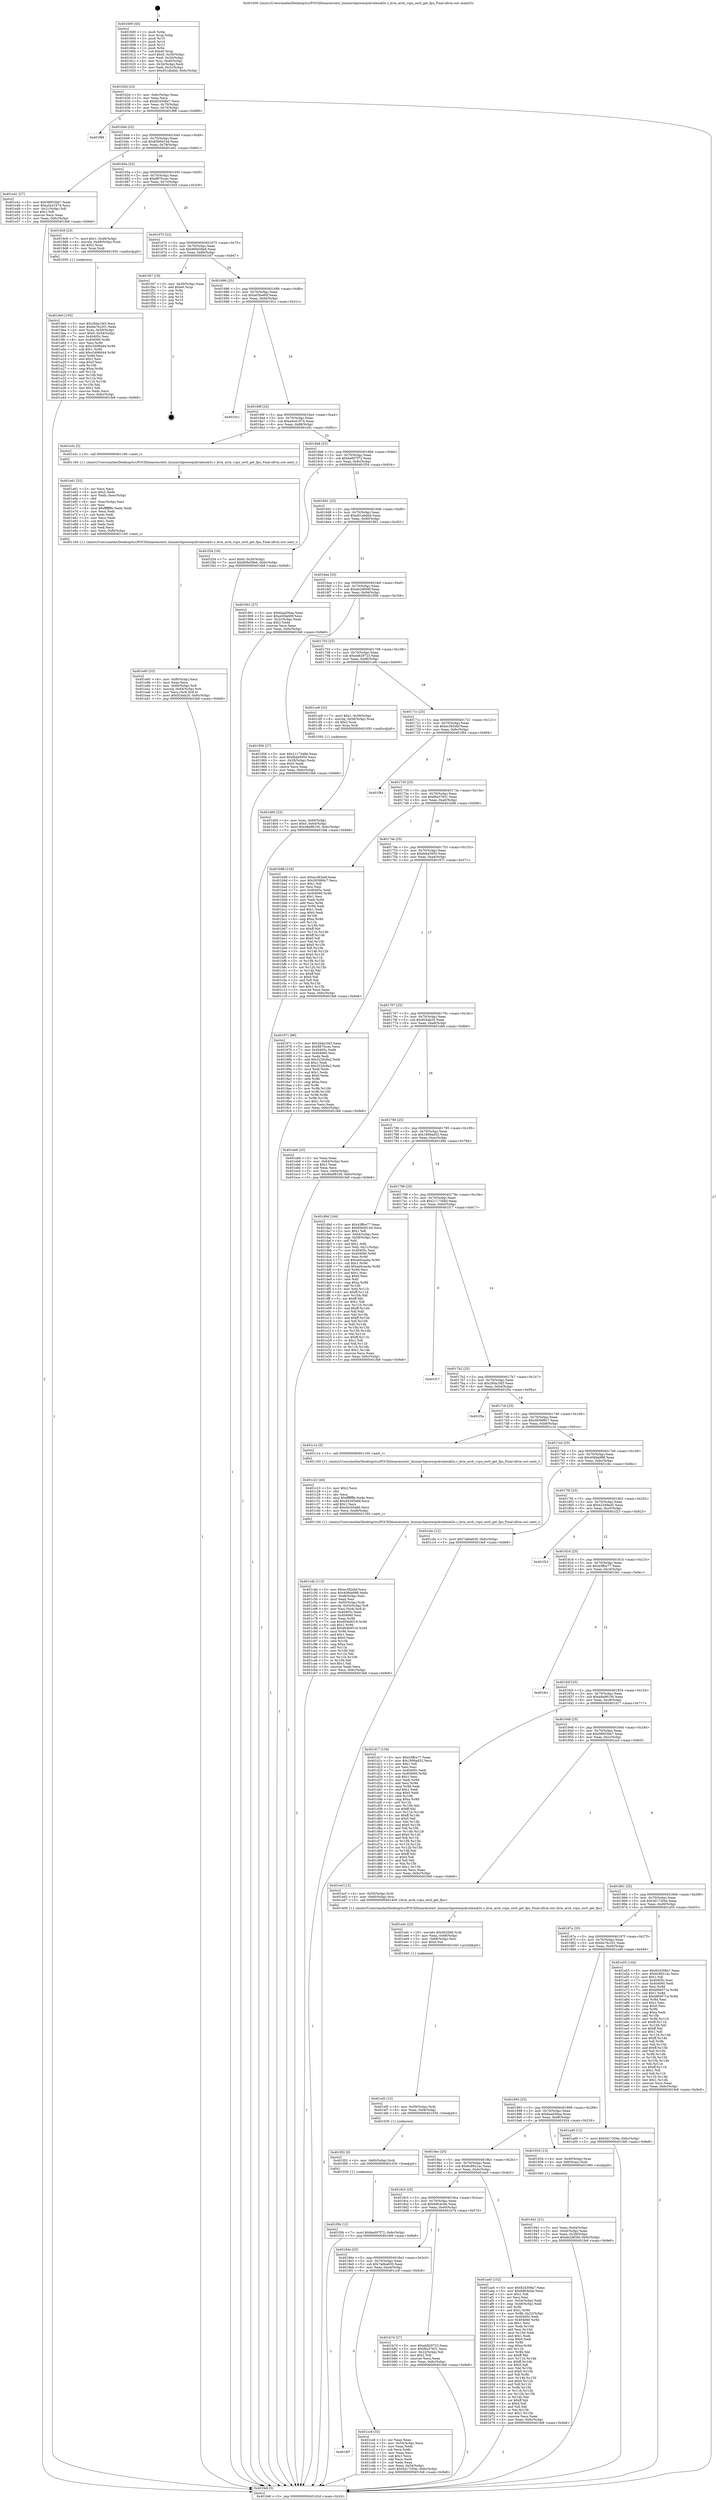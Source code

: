 digraph "0x401600" {
  label = "0x401600 (/mnt/c/Users/mathe/Desktop/tcc/POCII/binaries/extr_linuxarchpowerpckvmbook3s.c_kvm_arch_vcpu_ioctl_get_fpu_Final-ollvm.out::main(0))"
  labelloc = "t"
  node[shape=record]

  Entry [label="",width=0.3,height=0.3,shape=circle,fillcolor=black,style=filled]
  "0x40162d" [label="{
     0x40162d [23]\l
     | [instrs]\l
     &nbsp;&nbsp;0x40162d \<+3\>: mov -0x6c(%rbp),%eax\l
     &nbsp;&nbsp;0x401630 \<+2\>: mov %eax,%ecx\l
     &nbsp;&nbsp;0x401632 \<+6\>: sub $0x824308a7,%ecx\l
     &nbsp;&nbsp;0x401638 \<+3\>: mov %eax,-0x70(%rbp)\l
     &nbsp;&nbsp;0x40163b \<+3\>: mov %ecx,-0x74(%rbp)\l
     &nbsp;&nbsp;0x40163e \<+6\>: je 0000000000401f88 \<main+0x988\>\l
  }"]
  "0x401f88" [label="{
     0x401f88\l
  }", style=dashed]
  "0x401644" [label="{
     0x401644 [22]\l
     | [instrs]\l
     &nbsp;&nbsp;0x401644 \<+5\>: jmp 0000000000401649 \<main+0x49\>\l
     &nbsp;&nbsp;0x401649 \<+3\>: mov -0x70(%rbp),%eax\l
     &nbsp;&nbsp;0x40164c \<+5\>: sub $0x85b0d14d,%eax\l
     &nbsp;&nbsp;0x401651 \<+3\>: mov %eax,-0x78(%rbp)\l
     &nbsp;&nbsp;0x401654 \<+6\>: je 0000000000401e41 \<main+0x841\>\l
  }"]
  Exit [label="",width=0.3,height=0.3,shape=circle,fillcolor=black,style=filled,peripheries=2]
  "0x401e41" [label="{
     0x401e41 [27]\l
     | [instrs]\l
     &nbsp;&nbsp;0x401e41 \<+5\>: mov $0x58953bb7,%eax\l
     &nbsp;&nbsp;0x401e46 \<+5\>: mov $0xa5e41974,%ecx\l
     &nbsp;&nbsp;0x401e4b \<+3\>: mov -0x21(%rbp),%dl\l
     &nbsp;&nbsp;0x401e4e \<+3\>: test $0x1,%dl\l
     &nbsp;&nbsp;0x401e51 \<+3\>: cmovne %ecx,%eax\l
     &nbsp;&nbsp;0x401e54 \<+3\>: mov %eax,-0x6c(%rbp)\l
     &nbsp;&nbsp;0x401e57 \<+5\>: jmp 0000000000401fe8 \<main+0x9e8\>\l
  }"]
  "0x40165a" [label="{
     0x40165a [22]\l
     | [instrs]\l
     &nbsp;&nbsp;0x40165a \<+5\>: jmp 000000000040165f \<main+0x5f\>\l
     &nbsp;&nbsp;0x40165f \<+3\>: mov -0x70(%rbp),%eax\l
     &nbsp;&nbsp;0x401662 \<+5\>: sub $0x887fccec,%eax\l
     &nbsp;&nbsp;0x401667 \<+3\>: mov %eax,-0x7c(%rbp)\l
     &nbsp;&nbsp;0x40166a \<+6\>: je 00000000004019c9 \<main+0x3c9\>\l
  }"]
  "0x401f0b" [label="{
     0x401f0b [12]\l
     | [instrs]\l
     &nbsp;&nbsp;0x401f0b \<+7\>: movl $0xbe007f72,-0x6c(%rbp)\l
     &nbsp;&nbsp;0x401f12 \<+5\>: jmp 0000000000401fe8 \<main+0x9e8\>\l
  }"]
  "0x4019c9" [label="{
     0x4019c9 [23]\l
     | [instrs]\l
     &nbsp;&nbsp;0x4019c9 \<+7\>: movl $0x1,-0x48(%rbp)\l
     &nbsp;&nbsp;0x4019d0 \<+4\>: movslq -0x48(%rbp),%rax\l
     &nbsp;&nbsp;0x4019d4 \<+4\>: shl $0x2,%rax\l
     &nbsp;&nbsp;0x4019d8 \<+3\>: mov %rax,%rdi\l
     &nbsp;&nbsp;0x4019db \<+5\>: call 0000000000401050 \<malloc@plt\>\l
     | [calls]\l
     &nbsp;&nbsp;0x401050 \{1\} (unknown)\l
  }"]
  "0x401670" [label="{
     0x401670 [22]\l
     | [instrs]\l
     &nbsp;&nbsp;0x401670 \<+5\>: jmp 0000000000401675 \<main+0x75\>\l
     &nbsp;&nbsp;0x401675 \<+3\>: mov -0x70(%rbp),%eax\l
     &nbsp;&nbsp;0x401678 \<+5\>: sub $0x909e58e6,%eax\l
     &nbsp;&nbsp;0x40167d \<+3\>: mov %eax,-0x80(%rbp)\l
     &nbsp;&nbsp;0x401680 \<+6\>: je 0000000000401f47 \<main+0x947\>\l
  }"]
  "0x401f02" [label="{
     0x401f02 [9]\l
     | [instrs]\l
     &nbsp;&nbsp;0x401f02 \<+4\>: mov -0x60(%rbp),%rdi\l
     &nbsp;&nbsp;0x401f06 \<+5\>: call 0000000000401030 \<free@plt\>\l
     | [calls]\l
     &nbsp;&nbsp;0x401030 \{1\} (unknown)\l
  }"]
  "0x401f47" [label="{
     0x401f47 [19]\l
     | [instrs]\l
     &nbsp;&nbsp;0x401f47 \<+3\>: mov -0x30(%rbp),%eax\l
     &nbsp;&nbsp;0x401f4a \<+7\>: add $0xe0,%rsp\l
     &nbsp;&nbsp;0x401f51 \<+1\>: pop %rbx\l
     &nbsp;&nbsp;0x401f52 \<+2\>: pop %r12\l
     &nbsp;&nbsp;0x401f54 \<+2\>: pop %r14\l
     &nbsp;&nbsp;0x401f56 \<+2\>: pop %r15\l
     &nbsp;&nbsp;0x401f58 \<+1\>: pop %rbp\l
     &nbsp;&nbsp;0x401f59 \<+1\>: ret\l
  }"]
  "0x401686" [label="{
     0x401686 [25]\l
     | [instrs]\l
     &nbsp;&nbsp;0x401686 \<+5\>: jmp 000000000040168b \<main+0x8b\>\l
     &nbsp;&nbsp;0x40168b \<+3\>: mov -0x70(%rbp),%eax\l
     &nbsp;&nbsp;0x40168e \<+5\>: sub $0xa03be60f,%eax\l
     &nbsp;&nbsp;0x401693 \<+6\>: mov %eax,-0x84(%rbp)\l
     &nbsp;&nbsp;0x401699 \<+6\>: je 000000000040191c \<main+0x31c\>\l
  }"]
  "0x401ef3" [label="{
     0x401ef3 [15]\l
     | [instrs]\l
     &nbsp;&nbsp;0x401ef3 \<+4\>: mov -0x50(%rbp),%rdi\l
     &nbsp;&nbsp;0x401ef7 \<+6\>: mov %eax,-0xf4(%rbp)\l
     &nbsp;&nbsp;0x401efd \<+5\>: call 0000000000401030 \<free@plt\>\l
     | [calls]\l
     &nbsp;&nbsp;0x401030 \{1\} (unknown)\l
  }"]
  "0x40191c" [label="{
     0x40191c\l
  }", style=dashed]
  "0x40169f" [label="{
     0x40169f [25]\l
     | [instrs]\l
     &nbsp;&nbsp;0x40169f \<+5\>: jmp 00000000004016a4 \<main+0xa4\>\l
     &nbsp;&nbsp;0x4016a4 \<+3\>: mov -0x70(%rbp),%eax\l
     &nbsp;&nbsp;0x4016a7 \<+5\>: sub $0xa5e41974,%eax\l
     &nbsp;&nbsp;0x4016ac \<+6\>: mov %eax,-0x88(%rbp)\l
     &nbsp;&nbsp;0x4016b2 \<+6\>: je 0000000000401e5c \<main+0x85c\>\l
  }"]
  "0x401edc" [label="{
     0x401edc [23]\l
     | [instrs]\l
     &nbsp;&nbsp;0x401edc \<+10\>: movabs $0x4020b6,%rdi\l
     &nbsp;&nbsp;0x401ee6 \<+3\>: mov %eax,-0x68(%rbp)\l
     &nbsp;&nbsp;0x401ee9 \<+3\>: mov -0x68(%rbp),%esi\l
     &nbsp;&nbsp;0x401eec \<+2\>: mov $0x0,%al\l
     &nbsp;&nbsp;0x401eee \<+5\>: call 0000000000401040 \<printf@plt\>\l
     | [calls]\l
     &nbsp;&nbsp;0x401040 \{1\} (unknown)\l
  }"]
  "0x401e5c" [label="{
     0x401e5c [5]\l
     | [instrs]\l
     &nbsp;&nbsp;0x401e5c \<+5\>: call 0000000000401160 \<next_i\>\l
     | [calls]\l
     &nbsp;&nbsp;0x401160 \{1\} (/mnt/c/Users/mathe/Desktop/tcc/POCII/binaries/extr_linuxarchpowerpckvmbook3s.c_kvm_arch_vcpu_ioctl_get_fpu_Final-ollvm.out::next_i)\l
  }"]
  "0x4016b8" [label="{
     0x4016b8 [25]\l
     | [instrs]\l
     &nbsp;&nbsp;0x4016b8 \<+5\>: jmp 00000000004016bd \<main+0xbd\>\l
     &nbsp;&nbsp;0x4016bd \<+3\>: mov -0x70(%rbp),%eax\l
     &nbsp;&nbsp;0x4016c0 \<+5\>: sub $0xbe007f72,%eax\l
     &nbsp;&nbsp;0x4016c5 \<+6\>: mov %eax,-0x8c(%rbp)\l
     &nbsp;&nbsp;0x4016cb \<+6\>: je 0000000000401f34 \<main+0x934\>\l
  }"]
  "0x401e95" [label="{
     0x401e95 [33]\l
     | [instrs]\l
     &nbsp;&nbsp;0x401e95 \<+6\>: mov -0xf0(%rbp),%ecx\l
     &nbsp;&nbsp;0x401e9b \<+3\>: imul %eax,%ecx\l
     &nbsp;&nbsp;0x401e9e \<+4\>: mov -0x60(%rbp),%r8\l
     &nbsp;&nbsp;0x401ea2 \<+4\>: movslq -0x64(%rbp),%r9\l
     &nbsp;&nbsp;0x401ea6 \<+4\>: mov %ecx,(%r8,%r9,4)\l
     &nbsp;&nbsp;0x401eaa \<+7\>: movl $0x924ab20,-0x6c(%rbp)\l
     &nbsp;&nbsp;0x401eb1 \<+5\>: jmp 0000000000401fe8 \<main+0x9e8\>\l
  }"]
  "0x401f34" [label="{
     0x401f34 [19]\l
     | [instrs]\l
     &nbsp;&nbsp;0x401f34 \<+7\>: movl $0x0,-0x30(%rbp)\l
     &nbsp;&nbsp;0x401f3b \<+7\>: movl $0x909e58e6,-0x6c(%rbp)\l
     &nbsp;&nbsp;0x401f42 \<+5\>: jmp 0000000000401fe8 \<main+0x9e8\>\l
  }"]
  "0x4016d1" [label="{
     0x4016d1 [25]\l
     | [instrs]\l
     &nbsp;&nbsp;0x4016d1 \<+5\>: jmp 00000000004016d6 \<main+0xd6\>\l
     &nbsp;&nbsp;0x4016d6 \<+3\>: mov -0x70(%rbp),%eax\l
     &nbsp;&nbsp;0x4016d9 \<+5\>: sub $0xd51abddd,%eax\l
     &nbsp;&nbsp;0x4016de \<+6\>: mov %eax,-0x90(%rbp)\l
     &nbsp;&nbsp;0x4016e4 \<+6\>: je 0000000000401901 \<main+0x301\>\l
  }"]
  "0x401e61" [label="{
     0x401e61 [52]\l
     | [instrs]\l
     &nbsp;&nbsp;0x401e61 \<+2\>: xor %ecx,%ecx\l
     &nbsp;&nbsp;0x401e63 \<+5\>: mov $0x2,%edx\l
     &nbsp;&nbsp;0x401e68 \<+6\>: mov %edx,-0xec(%rbp)\l
     &nbsp;&nbsp;0x401e6e \<+1\>: cltd\l
     &nbsp;&nbsp;0x401e6f \<+6\>: mov -0xec(%rbp),%esi\l
     &nbsp;&nbsp;0x401e75 \<+2\>: idiv %esi\l
     &nbsp;&nbsp;0x401e77 \<+6\>: imul $0xfffffffe,%edx,%edx\l
     &nbsp;&nbsp;0x401e7d \<+2\>: mov %ecx,%edi\l
     &nbsp;&nbsp;0x401e7f \<+2\>: sub %edx,%edi\l
     &nbsp;&nbsp;0x401e81 \<+2\>: mov %ecx,%edx\l
     &nbsp;&nbsp;0x401e83 \<+3\>: sub $0x1,%edx\l
     &nbsp;&nbsp;0x401e86 \<+2\>: add %edx,%edi\l
     &nbsp;&nbsp;0x401e88 \<+2\>: sub %edi,%ecx\l
     &nbsp;&nbsp;0x401e8a \<+6\>: mov %ecx,-0xf0(%rbp)\l
     &nbsp;&nbsp;0x401e90 \<+5\>: call 0000000000401160 \<next_i\>\l
     | [calls]\l
     &nbsp;&nbsp;0x401160 \{1\} (/mnt/c/Users/mathe/Desktop/tcc/POCII/binaries/extr_linuxarchpowerpckvmbook3s.c_kvm_arch_vcpu_ioctl_get_fpu_Final-ollvm.out::next_i)\l
  }"]
  "0x401901" [label="{
     0x401901 [27]\l
     | [instrs]\l
     &nbsp;&nbsp;0x401901 \<+5\>: mov $0x6aad36aa,%eax\l
     &nbsp;&nbsp;0x401906 \<+5\>: mov $0xa03be60f,%ecx\l
     &nbsp;&nbsp;0x40190b \<+3\>: mov -0x2c(%rbp),%edx\l
     &nbsp;&nbsp;0x40190e \<+3\>: cmp $0x2,%edx\l
     &nbsp;&nbsp;0x401911 \<+3\>: cmovne %ecx,%eax\l
     &nbsp;&nbsp;0x401914 \<+3\>: mov %eax,-0x6c(%rbp)\l
     &nbsp;&nbsp;0x401917 \<+5\>: jmp 0000000000401fe8 \<main+0x9e8\>\l
  }"]
  "0x4016ea" [label="{
     0x4016ea [25]\l
     | [instrs]\l
     &nbsp;&nbsp;0x4016ea \<+5\>: jmp 00000000004016ef \<main+0xef\>\l
     &nbsp;&nbsp;0x4016ef \<+3\>: mov -0x70(%rbp),%eax\l
     &nbsp;&nbsp;0x4016f2 \<+5\>: sub $0xde2d656f,%eax\l
     &nbsp;&nbsp;0x4016f7 \<+6\>: mov %eax,-0x94(%rbp)\l
     &nbsp;&nbsp;0x4016fd \<+6\>: je 0000000000401956 \<main+0x356\>\l
  }"]
  "0x401fe8" [label="{
     0x401fe8 [5]\l
     | [instrs]\l
     &nbsp;&nbsp;0x401fe8 \<+5\>: jmp 000000000040162d \<main+0x2d\>\l
  }"]
  "0x401600" [label="{
     0x401600 [45]\l
     | [instrs]\l
     &nbsp;&nbsp;0x401600 \<+1\>: push %rbp\l
     &nbsp;&nbsp;0x401601 \<+3\>: mov %rsp,%rbp\l
     &nbsp;&nbsp;0x401604 \<+2\>: push %r15\l
     &nbsp;&nbsp;0x401606 \<+2\>: push %r14\l
     &nbsp;&nbsp;0x401608 \<+2\>: push %r12\l
     &nbsp;&nbsp;0x40160a \<+1\>: push %rbx\l
     &nbsp;&nbsp;0x40160b \<+7\>: sub $0xe0,%rsp\l
     &nbsp;&nbsp;0x401612 \<+7\>: movl $0x0,-0x30(%rbp)\l
     &nbsp;&nbsp;0x401619 \<+3\>: mov %edi,-0x34(%rbp)\l
     &nbsp;&nbsp;0x40161c \<+4\>: mov %rsi,-0x40(%rbp)\l
     &nbsp;&nbsp;0x401620 \<+3\>: mov -0x34(%rbp),%edi\l
     &nbsp;&nbsp;0x401623 \<+3\>: mov %edi,-0x2c(%rbp)\l
     &nbsp;&nbsp;0x401626 \<+7\>: movl $0xd51abddd,-0x6c(%rbp)\l
  }"]
  "0x401d00" [label="{
     0x401d00 [23]\l
     | [instrs]\l
     &nbsp;&nbsp;0x401d00 \<+4\>: mov %rax,-0x60(%rbp)\l
     &nbsp;&nbsp;0x401d04 \<+7\>: movl $0x0,-0x64(%rbp)\l
     &nbsp;&nbsp;0x401d0b \<+7\>: movl $0x48a98100,-0x6c(%rbp)\l
     &nbsp;&nbsp;0x401d12 \<+5\>: jmp 0000000000401fe8 \<main+0x9e8\>\l
  }"]
  "0x401956" [label="{
     0x401956 [27]\l
     | [instrs]\l
     &nbsp;&nbsp;0x401956 \<+5\>: mov $0x2117348d,%eax\l
     &nbsp;&nbsp;0x40195b \<+5\>: mov $0xfd4a5950,%ecx\l
     &nbsp;&nbsp;0x401960 \<+3\>: mov -0x28(%rbp),%edx\l
     &nbsp;&nbsp;0x401963 \<+3\>: cmp $0x0,%edx\l
     &nbsp;&nbsp;0x401966 \<+3\>: cmove %ecx,%eax\l
     &nbsp;&nbsp;0x401969 \<+3\>: mov %eax,-0x6c(%rbp)\l
     &nbsp;&nbsp;0x40196c \<+5\>: jmp 0000000000401fe8 \<main+0x9e8\>\l
  }"]
  "0x401703" [label="{
     0x401703 [25]\l
     | [instrs]\l
     &nbsp;&nbsp;0x401703 \<+5\>: jmp 0000000000401708 \<main+0x108\>\l
     &nbsp;&nbsp;0x401708 \<+3\>: mov -0x70(%rbp),%eax\l
     &nbsp;&nbsp;0x40170b \<+5\>: sub $0xeb829723,%eax\l
     &nbsp;&nbsp;0x401710 \<+6\>: mov %eax,-0x98(%rbp)\l
     &nbsp;&nbsp;0x401716 \<+6\>: je 0000000000401ce9 \<main+0x6e9\>\l
  }"]
  "0x4018f7" [label="{
     0x4018f7\l
  }", style=dashed]
  "0x401ce9" [label="{
     0x401ce9 [23]\l
     | [instrs]\l
     &nbsp;&nbsp;0x401ce9 \<+7\>: movl $0x1,-0x58(%rbp)\l
     &nbsp;&nbsp;0x401cf0 \<+4\>: movslq -0x58(%rbp),%rax\l
     &nbsp;&nbsp;0x401cf4 \<+4\>: shl $0x2,%rax\l
     &nbsp;&nbsp;0x401cf8 \<+3\>: mov %rax,%rdi\l
     &nbsp;&nbsp;0x401cfb \<+5\>: call 0000000000401050 \<malloc@plt\>\l
     | [calls]\l
     &nbsp;&nbsp;0x401050 \{1\} (unknown)\l
  }"]
  "0x40171c" [label="{
     0x40171c [25]\l
     | [instrs]\l
     &nbsp;&nbsp;0x40171c \<+5\>: jmp 0000000000401721 \<main+0x121\>\l
     &nbsp;&nbsp;0x401721 \<+3\>: mov -0x70(%rbp),%eax\l
     &nbsp;&nbsp;0x401724 \<+5\>: sub $0xec382ebf,%eax\l
     &nbsp;&nbsp;0x401729 \<+6\>: mov %eax,-0x9c(%rbp)\l
     &nbsp;&nbsp;0x40172f \<+6\>: je 0000000000401f94 \<main+0x994\>\l
  }"]
  "0x401cc8" [label="{
     0x401cc8 [33]\l
     | [instrs]\l
     &nbsp;&nbsp;0x401cc8 \<+2\>: xor %eax,%eax\l
     &nbsp;&nbsp;0x401cca \<+3\>: mov -0x54(%rbp),%ecx\l
     &nbsp;&nbsp;0x401ccd \<+2\>: mov %eax,%edx\l
     &nbsp;&nbsp;0x401ccf \<+2\>: sub %ecx,%edx\l
     &nbsp;&nbsp;0x401cd1 \<+2\>: mov %eax,%ecx\l
     &nbsp;&nbsp;0x401cd3 \<+3\>: sub $0x1,%ecx\l
     &nbsp;&nbsp;0x401cd6 \<+2\>: add %ecx,%edx\l
     &nbsp;&nbsp;0x401cd8 \<+2\>: sub %edx,%eax\l
     &nbsp;&nbsp;0x401cda \<+3\>: mov %eax,-0x54(%rbp)\l
     &nbsp;&nbsp;0x401cdd \<+7\>: movl $0x5d17204e,-0x6c(%rbp)\l
     &nbsp;&nbsp;0x401ce4 \<+5\>: jmp 0000000000401fe8 \<main+0x9e8\>\l
  }"]
  "0x401f94" [label="{
     0x401f94\l
  }", style=dashed]
  "0x401735" [label="{
     0x401735 [25]\l
     | [instrs]\l
     &nbsp;&nbsp;0x401735 \<+5\>: jmp 000000000040173a \<main+0x13a\>\l
     &nbsp;&nbsp;0x40173a \<+3\>: mov -0x70(%rbp),%eax\l
     &nbsp;&nbsp;0x40173d \<+5\>: sub $0xf6a37631,%eax\l
     &nbsp;&nbsp;0x401742 \<+6\>: mov %eax,-0xa0(%rbp)\l
     &nbsp;&nbsp;0x401748 \<+6\>: je 0000000000401b98 \<main+0x598\>\l
  }"]
  "0x401c4b" [label="{
     0x401c4b [113]\l
     | [instrs]\l
     &nbsp;&nbsp;0x401c4b \<+5\>: mov $0xec382ebf,%ecx\l
     &nbsp;&nbsp;0x401c50 \<+5\>: mov $0x408da998,%edx\l
     &nbsp;&nbsp;0x401c55 \<+6\>: mov -0xe8(%rbp),%esi\l
     &nbsp;&nbsp;0x401c5b \<+3\>: imul %eax,%esi\l
     &nbsp;&nbsp;0x401c5e \<+4\>: mov -0x50(%rbp),%rdi\l
     &nbsp;&nbsp;0x401c62 \<+4\>: movslq -0x54(%rbp),%r8\l
     &nbsp;&nbsp;0x401c66 \<+4\>: mov %esi,(%rdi,%r8,4)\l
     &nbsp;&nbsp;0x401c6a \<+7\>: mov 0x40405c,%eax\l
     &nbsp;&nbsp;0x401c71 \<+7\>: mov 0x404060,%esi\l
     &nbsp;&nbsp;0x401c78 \<+3\>: mov %eax,%r9d\l
     &nbsp;&nbsp;0x401c7b \<+7\>: sub $0xd04b8516,%r9d\l
     &nbsp;&nbsp;0x401c82 \<+4\>: sub $0x1,%r9d\l
     &nbsp;&nbsp;0x401c86 \<+7\>: add $0xd04b8516,%r9d\l
     &nbsp;&nbsp;0x401c8d \<+4\>: imul %r9d,%eax\l
     &nbsp;&nbsp;0x401c91 \<+3\>: and $0x1,%eax\l
     &nbsp;&nbsp;0x401c94 \<+3\>: cmp $0x0,%eax\l
     &nbsp;&nbsp;0x401c97 \<+4\>: sete %r10b\l
     &nbsp;&nbsp;0x401c9b \<+3\>: cmp $0xa,%esi\l
     &nbsp;&nbsp;0x401c9e \<+4\>: setl %r11b\l
     &nbsp;&nbsp;0x401ca2 \<+3\>: mov %r10b,%bl\l
     &nbsp;&nbsp;0x401ca5 \<+3\>: and %r11b,%bl\l
     &nbsp;&nbsp;0x401ca8 \<+3\>: xor %r11b,%r10b\l
     &nbsp;&nbsp;0x401cab \<+3\>: or %r10b,%bl\l
     &nbsp;&nbsp;0x401cae \<+3\>: test $0x1,%bl\l
     &nbsp;&nbsp;0x401cb1 \<+3\>: cmovne %edx,%ecx\l
     &nbsp;&nbsp;0x401cb4 \<+3\>: mov %ecx,-0x6c(%rbp)\l
     &nbsp;&nbsp;0x401cb7 \<+5\>: jmp 0000000000401fe8 \<main+0x9e8\>\l
  }"]
  "0x401b98" [label="{
     0x401b98 [134]\l
     | [instrs]\l
     &nbsp;&nbsp;0x401b98 \<+5\>: mov $0xec382ebf,%eax\l
     &nbsp;&nbsp;0x401b9d \<+5\>: mov $0x383989c7,%ecx\l
     &nbsp;&nbsp;0x401ba2 \<+2\>: mov $0x1,%dl\l
     &nbsp;&nbsp;0x401ba4 \<+2\>: xor %esi,%esi\l
     &nbsp;&nbsp;0x401ba6 \<+7\>: mov 0x40405c,%edi\l
     &nbsp;&nbsp;0x401bad \<+8\>: mov 0x404060,%r8d\l
     &nbsp;&nbsp;0x401bb5 \<+3\>: sub $0x1,%esi\l
     &nbsp;&nbsp;0x401bb8 \<+3\>: mov %edi,%r9d\l
     &nbsp;&nbsp;0x401bbb \<+3\>: add %esi,%r9d\l
     &nbsp;&nbsp;0x401bbe \<+4\>: imul %r9d,%edi\l
     &nbsp;&nbsp;0x401bc2 \<+3\>: and $0x1,%edi\l
     &nbsp;&nbsp;0x401bc5 \<+3\>: cmp $0x0,%edi\l
     &nbsp;&nbsp;0x401bc8 \<+4\>: sete %r10b\l
     &nbsp;&nbsp;0x401bcc \<+4\>: cmp $0xa,%r8d\l
     &nbsp;&nbsp;0x401bd0 \<+4\>: setl %r11b\l
     &nbsp;&nbsp;0x401bd4 \<+3\>: mov %r10b,%bl\l
     &nbsp;&nbsp;0x401bd7 \<+3\>: xor $0xff,%bl\l
     &nbsp;&nbsp;0x401bda \<+3\>: mov %r11b,%r14b\l
     &nbsp;&nbsp;0x401bdd \<+4\>: xor $0xff,%r14b\l
     &nbsp;&nbsp;0x401be1 \<+3\>: xor $0x0,%dl\l
     &nbsp;&nbsp;0x401be4 \<+3\>: mov %bl,%r15b\l
     &nbsp;&nbsp;0x401be7 \<+4\>: and $0x0,%r15b\l
     &nbsp;&nbsp;0x401beb \<+3\>: and %dl,%r10b\l
     &nbsp;&nbsp;0x401bee \<+3\>: mov %r14b,%r12b\l
     &nbsp;&nbsp;0x401bf1 \<+4\>: and $0x0,%r12b\l
     &nbsp;&nbsp;0x401bf5 \<+3\>: and %dl,%r11b\l
     &nbsp;&nbsp;0x401bf8 \<+3\>: or %r10b,%r15b\l
     &nbsp;&nbsp;0x401bfb \<+3\>: or %r11b,%r12b\l
     &nbsp;&nbsp;0x401bfe \<+3\>: xor %r12b,%r15b\l
     &nbsp;&nbsp;0x401c01 \<+3\>: or %r14b,%bl\l
     &nbsp;&nbsp;0x401c04 \<+3\>: xor $0xff,%bl\l
     &nbsp;&nbsp;0x401c07 \<+3\>: or $0x0,%dl\l
     &nbsp;&nbsp;0x401c0a \<+2\>: and %dl,%bl\l
     &nbsp;&nbsp;0x401c0c \<+3\>: or %bl,%r15b\l
     &nbsp;&nbsp;0x401c0f \<+4\>: test $0x1,%r15b\l
     &nbsp;&nbsp;0x401c13 \<+3\>: cmovne %ecx,%eax\l
     &nbsp;&nbsp;0x401c16 \<+3\>: mov %eax,-0x6c(%rbp)\l
     &nbsp;&nbsp;0x401c19 \<+5\>: jmp 0000000000401fe8 \<main+0x9e8\>\l
  }"]
  "0x40174e" [label="{
     0x40174e [25]\l
     | [instrs]\l
     &nbsp;&nbsp;0x40174e \<+5\>: jmp 0000000000401753 \<main+0x153\>\l
     &nbsp;&nbsp;0x401753 \<+3\>: mov -0x70(%rbp),%eax\l
     &nbsp;&nbsp;0x401756 \<+5\>: sub $0xfd4a5950,%eax\l
     &nbsp;&nbsp;0x40175b \<+6\>: mov %eax,-0xa4(%rbp)\l
     &nbsp;&nbsp;0x401761 \<+6\>: je 0000000000401971 \<main+0x371\>\l
  }"]
  "0x401c23" [label="{
     0x401c23 [40]\l
     | [instrs]\l
     &nbsp;&nbsp;0x401c23 \<+5\>: mov $0x2,%ecx\l
     &nbsp;&nbsp;0x401c28 \<+1\>: cltd\l
     &nbsp;&nbsp;0x401c29 \<+2\>: idiv %ecx\l
     &nbsp;&nbsp;0x401c2b \<+6\>: imul $0xfffffffe,%edx,%ecx\l
     &nbsp;&nbsp;0x401c31 \<+6\>: add $0xd4345a8d,%ecx\l
     &nbsp;&nbsp;0x401c37 \<+3\>: add $0x1,%ecx\l
     &nbsp;&nbsp;0x401c3a \<+6\>: sub $0xd4345a8d,%ecx\l
     &nbsp;&nbsp;0x401c40 \<+6\>: mov %ecx,-0xe8(%rbp)\l
     &nbsp;&nbsp;0x401c46 \<+5\>: call 0000000000401160 \<next_i\>\l
     | [calls]\l
     &nbsp;&nbsp;0x401160 \{1\} (/mnt/c/Users/mathe/Desktop/tcc/POCII/binaries/extr_linuxarchpowerpckvmbook3s.c_kvm_arch_vcpu_ioctl_get_fpu_Final-ollvm.out::next_i)\l
  }"]
  "0x401971" [label="{
     0x401971 [88]\l
     | [instrs]\l
     &nbsp;&nbsp;0x401971 \<+5\>: mov $0x26da1fd3,%eax\l
     &nbsp;&nbsp;0x401976 \<+5\>: mov $0x887fccec,%ecx\l
     &nbsp;&nbsp;0x40197b \<+7\>: mov 0x40405c,%edx\l
     &nbsp;&nbsp;0x401982 \<+7\>: mov 0x404060,%esi\l
     &nbsp;&nbsp;0x401989 \<+2\>: mov %edx,%edi\l
     &nbsp;&nbsp;0x40198b \<+6\>: add $0x3220c8a2,%edi\l
     &nbsp;&nbsp;0x401991 \<+3\>: sub $0x1,%edi\l
     &nbsp;&nbsp;0x401994 \<+6\>: sub $0x3220c8a2,%edi\l
     &nbsp;&nbsp;0x40199a \<+3\>: imul %edi,%edx\l
     &nbsp;&nbsp;0x40199d \<+3\>: and $0x1,%edx\l
     &nbsp;&nbsp;0x4019a0 \<+3\>: cmp $0x0,%edx\l
     &nbsp;&nbsp;0x4019a3 \<+4\>: sete %r8b\l
     &nbsp;&nbsp;0x4019a7 \<+3\>: cmp $0xa,%esi\l
     &nbsp;&nbsp;0x4019aa \<+4\>: setl %r9b\l
     &nbsp;&nbsp;0x4019ae \<+3\>: mov %r8b,%r10b\l
     &nbsp;&nbsp;0x4019b1 \<+3\>: and %r9b,%r10b\l
     &nbsp;&nbsp;0x4019b4 \<+3\>: xor %r9b,%r8b\l
     &nbsp;&nbsp;0x4019b7 \<+3\>: or %r8b,%r10b\l
     &nbsp;&nbsp;0x4019ba \<+4\>: test $0x1,%r10b\l
     &nbsp;&nbsp;0x4019be \<+3\>: cmovne %ecx,%eax\l
     &nbsp;&nbsp;0x4019c1 \<+3\>: mov %eax,-0x6c(%rbp)\l
     &nbsp;&nbsp;0x4019c4 \<+5\>: jmp 0000000000401fe8 \<main+0x9e8\>\l
  }"]
  "0x401767" [label="{
     0x401767 [25]\l
     | [instrs]\l
     &nbsp;&nbsp;0x401767 \<+5\>: jmp 000000000040176c \<main+0x16c\>\l
     &nbsp;&nbsp;0x40176c \<+3\>: mov -0x70(%rbp),%eax\l
     &nbsp;&nbsp;0x40176f \<+5\>: sub $0x924ab20,%eax\l
     &nbsp;&nbsp;0x401774 \<+6\>: mov %eax,-0xa8(%rbp)\l
     &nbsp;&nbsp;0x40177a \<+6\>: je 0000000000401eb6 \<main+0x8b6\>\l
  }"]
  "0x4018de" [label="{
     0x4018de [25]\l
     | [instrs]\l
     &nbsp;&nbsp;0x4018de \<+5\>: jmp 00000000004018e3 \<main+0x2e3\>\l
     &nbsp;&nbsp;0x4018e3 \<+3\>: mov -0x70(%rbp),%eax\l
     &nbsp;&nbsp;0x4018e6 \<+5\>: sub $0x7a6ba630,%eax\l
     &nbsp;&nbsp;0x4018eb \<+6\>: mov %eax,-0xe4(%rbp)\l
     &nbsp;&nbsp;0x4018f1 \<+6\>: je 0000000000401cc8 \<main+0x6c8\>\l
  }"]
  "0x401eb6" [label="{
     0x401eb6 [25]\l
     | [instrs]\l
     &nbsp;&nbsp;0x401eb6 \<+2\>: xor %eax,%eax\l
     &nbsp;&nbsp;0x401eb8 \<+3\>: mov -0x64(%rbp),%ecx\l
     &nbsp;&nbsp;0x401ebb \<+3\>: sub $0x1,%eax\l
     &nbsp;&nbsp;0x401ebe \<+2\>: sub %eax,%ecx\l
     &nbsp;&nbsp;0x401ec0 \<+3\>: mov %ecx,-0x64(%rbp)\l
     &nbsp;&nbsp;0x401ec3 \<+7\>: movl $0x48a98100,-0x6c(%rbp)\l
     &nbsp;&nbsp;0x401eca \<+5\>: jmp 0000000000401fe8 \<main+0x9e8\>\l
  }"]
  "0x401780" [label="{
     0x401780 [25]\l
     | [instrs]\l
     &nbsp;&nbsp;0x401780 \<+5\>: jmp 0000000000401785 \<main+0x185\>\l
     &nbsp;&nbsp;0x401785 \<+3\>: mov -0x70(%rbp),%eax\l
     &nbsp;&nbsp;0x401788 \<+5\>: sub $0x1806ad32,%eax\l
     &nbsp;&nbsp;0x40178d \<+6\>: mov %eax,-0xac(%rbp)\l
     &nbsp;&nbsp;0x401793 \<+6\>: je 0000000000401d9d \<main+0x79d\>\l
  }"]
  "0x401b7d" [label="{
     0x401b7d [27]\l
     | [instrs]\l
     &nbsp;&nbsp;0x401b7d \<+5\>: mov $0xeb829723,%eax\l
     &nbsp;&nbsp;0x401b82 \<+5\>: mov $0xf6a37631,%ecx\l
     &nbsp;&nbsp;0x401b87 \<+3\>: mov -0x22(%rbp),%dl\l
     &nbsp;&nbsp;0x401b8a \<+3\>: test $0x1,%dl\l
     &nbsp;&nbsp;0x401b8d \<+3\>: cmovne %ecx,%eax\l
     &nbsp;&nbsp;0x401b90 \<+3\>: mov %eax,-0x6c(%rbp)\l
     &nbsp;&nbsp;0x401b93 \<+5\>: jmp 0000000000401fe8 \<main+0x9e8\>\l
  }"]
  "0x401d9d" [label="{
     0x401d9d [164]\l
     | [instrs]\l
     &nbsp;&nbsp;0x401d9d \<+5\>: mov $0x43ffce77,%eax\l
     &nbsp;&nbsp;0x401da2 \<+5\>: mov $0x85b0d14d,%ecx\l
     &nbsp;&nbsp;0x401da7 \<+2\>: mov $0x1,%dl\l
     &nbsp;&nbsp;0x401da9 \<+3\>: mov -0x64(%rbp),%esi\l
     &nbsp;&nbsp;0x401dac \<+3\>: cmp -0x58(%rbp),%esi\l
     &nbsp;&nbsp;0x401daf \<+4\>: setl %dil\l
     &nbsp;&nbsp;0x401db3 \<+4\>: and $0x1,%dil\l
     &nbsp;&nbsp;0x401db7 \<+4\>: mov %dil,-0x21(%rbp)\l
     &nbsp;&nbsp;0x401dbb \<+7\>: mov 0x40405c,%esi\l
     &nbsp;&nbsp;0x401dc2 \<+8\>: mov 0x404060,%r8d\l
     &nbsp;&nbsp;0x401dca \<+3\>: mov %esi,%r9d\l
     &nbsp;&nbsp;0x401dcd \<+7\>: sub $0xae0caa4a,%r9d\l
     &nbsp;&nbsp;0x401dd4 \<+4\>: sub $0x1,%r9d\l
     &nbsp;&nbsp;0x401dd8 \<+7\>: add $0xae0caa4a,%r9d\l
     &nbsp;&nbsp;0x401ddf \<+4\>: imul %r9d,%esi\l
     &nbsp;&nbsp;0x401de3 \<+3\>: and $0x1,%esi\l
     &nbsp;&nbsp;0x401de6 \<+3\>: cmp $0x0,%esi\l
     &nbsp;&nbsp;0x401de9 \<+4\>: sete %dil\l
     &nbsp;&nbsp;0x401ded \<+4\>: cmp $0xa,%r8d\l
     &nbsp;&nbsp;0x401df1 \<+4\>: setl %r10b\l
     &nbsp;&nbsp;0x401df5 \<+3\>: mov %dil,%r11b\l
     &nbsp;&nbsp;0x401df8 \<+4\>: xor $0xff,%r11b\l
     &nbsp;&nbsp;0x401dfc \<+3\>: mov %r10b,%bl\l
     &nbsp;&nbsp;0x401dff \<+3\>: xor $0xff,%bl\l
     &nbsp;&nbsp;0x401e02 \<+3\>: xor $0x1,%dl\l
     &nbsp;&nbsp;0x401e05 \<+3\>: mov %r11b,%r14b\l
     &nbsp;&nbsp;0x401e08 \<+4\>: and $0xff,%r14b\l
     &nbsp;&nbsp;0x401e0c \<+3\>: and %dl,%dil\l
     &nbsp;&nbsp;0x401e0f \<+3\>: mov %bl,%r15b\l
     &nbsp;&nbsp;0x401e12 \<+4\>: and $0xff,%r15b\l
     &nbsp;&nbsp;0x401e16 \<+3\>: and %dl,%r10b\l
     &nbsp;&nbsp;0x401e19 \<+3\>: or %dil,%r14b\l
     &nbsp;&nbsp;0x401e1c \<+3\>: or %r10b,%r15b\l
     &nbsp;&nbsp;0x401e1f \<+3\>: xor %r15b,%r14b\l
     &nbsp;&nbsp;0x401e22 \<+3\>: or %bl,%r11b\l
     &nbsp;&nbsp;0x401e25 \<+4\>: xor $0xff,%r11b\l
     &nbsp;&nbsp;0x401e29 \<+3\>: or $0x1,%dl\l
     &nbsp;&nbsp;0x401e2c \<+3\>: and %dl,%r11b\l
     &nbsp;&nbsp;0x401e2f \<+3\>: or %r11b,%r14b\l
     &nbsp;&nbsp;0x401e32 \<+4\>: test $0x1,%r14b\l
     &nbsp;&nbsp;0x401e36 \<+3\>: cmovne %ecx,%eax\l
     &nbsp;&nbsp;0x401e39 \<+3\>: mov %eax,-0x6c(%rbp)\l
     &nbsp;&nbsp;0x401e3c \<+5\>: jmp 0000000000401fe8 \<main+0x9e8\>\l
  }"]
  "0x401799" [label="{
     0x401799 [25]\l
     | [instrs]\l
     &nbsp;&nbsp;0x401799 \<+5\>: jmp 000000000040179e \<main+0x19e\>\l
     &nbsp;&nbsp;0x40179e \<+3\>: mov -0x70(%rbp),%eax\l
     &nbsp;&nbsp;0x4017a1 \<+5\>: sub $0x2117348d,%eax\l
     &nbsp;&nbsp;0x4017a6 \<+6\>: mov %eax,-0xb0(%rbp)\l
     &nbsp;&nbsp;0x4017ac \<+6\>: je 0000000000401f17 \<main+0x917\>\l
  }"]
  "0x4018c5" [label="{
     0x4018c5 [25]\l
     | [instrs]\l
     &nbsp;&nbsp;0x4018c5 \<+5\>: jmp 00000000004018ca \<main+0x2ca\>\l
     &nbsp;&nbsp;0x4018ca \<+3\>: mov -0x70(%rbp),%eax\l
     &nbsp;&nbsp;0x4018cd \<+5\>: sub $0x6dfc4cbb,%eax\l
     &nbsp;&nbsp;0x4018d2 \<+6\>: mov %eax,-0xe0(%rbp)\l
     &nbsp;&nbsp;0x4018d8 \<+6\>: je 0000000000401b7d \<main+0x57d\>\l
  }"]
  "0x401f17" [label="{
     0x401f17\l
  }", style=dashed]
  "0x4017b2" [label="{
     0x4017b2 [25]\l
     | [instrs]\l
     &nbsp;&nbsp;0x4017b2 \<+5\>: jmp 00000000004017b7 \<main+0x1b7\>\l
     &nbsp;&nbsp;0x4017b7 \<+3\>: mov -0x70(%rbp),%eax\l
     &nbsp;&nbsp;0x4017ba \<+5\>: sub $0x26da1fd3,%eax\l
     &nbsp;&nbsp;0x4017bf \<+6\>: mov %eax,-0xb4(%rbp)\l
     &nbsp;&nbsp;0x4017c5 \<+6\>: je 0000000000401f5a \<main+0x95a\>\l
  }"]
  "0x401ae5" [label="{
     0x401ae5 [152]\l
     | [instrs]\l
     &nbsp;&nbsp;0x401ae5 \<+5\>: mov $0x824308a7,%eax\l
     &nbsp;&nbsp;0x401aea \<+5\>: mov $0x6dfc4cbb,%ecx\l
     &nbsp;&nbsp;0x401aef \<+2\>: mov $0x1,%dl\l
     &nbsp;&nbsp;0x401af1 \<+2\>: xor %esi,%esi\l
     &nbsp;&nbsp;0x401af3 \<+3\>: mov -0x54(%rbp),%edi\l
     &nbsp;&nbsp;0x401af6 \<+3\>: cmp -0x48(%rbp),%edi\l
     &nbsp;&nbsp;0x401af9 \<+4\>: setl %r8b\l
     &nbsp;&nbsp;0x401afd \<+4\>: and $0x1,%r8b\l
     &nbsp;&nbsp;0x401b01 \<+4\>: mov %r8b,-0x22(%rbp)\l
     &nbsp;&nbsp;0x401b05 \<+7\>: mov 0x40405c,%edi\l
     &nbsp;&nbsp;0x401b0c \<+8\>: mov 0x404060,%r9d\l
     &nbsp;&nbsp;0x401b14 \<+3\>: sub $0x1,%esi\l
     &nbsp;&nbsp;0x401b17 \<+3\>: mov %edi,%r10d\l
     &nbsp;&nbsp;0x401b1a \<+3\>: add %esi,%r10d\l
     &nbsp;&nbsp;0x401b1d \<+4\>: imul %r10d,%edi\l
     &nbsp;&nbsp;0x401b21 \<+3\>: and $0x1,%edi\l
     &nbsp;&nbsp;0x401b24 \<+3\>: cmp $0x0,%edi\l
     &nbsp;&nbsp;0x401b27 \<+4\>: sete %r8b\l
     &nbsp;&nbsp;0x401b2b \<+4\>: cmp $0xa,%r9d\l
     &nbsp;&nbsp;0x401b2f \<+4\>: setl %r11b\l
     &nbsp;&nbsp;0x401b33 \<+3\>: mov %r8b,%bl\l
     &nbsp;&nbsp;0x401b36 \<+3\>: xor $0xff,%bl\l
     &nbsp;&nbsp;0x401b39 \<+3\>: mov %r11b,%r14b\l
     &nbsp;&nbsp;0x401b3c \<+4\>: xor $0xff,%r14b\l
     &nbsp;&nbsp;0x401b40 \<+3\>: xor $0x0,%dl\l
     &nbsp;&nbsp;0x401b43 \<+3\>: mov %bl,%r15b\l
     &nbsp;&nbsp;0x401b46 \<+4\>: and $0x0,%r15b\l
     &nbsp;&nbsp;0x401b4a \<+3\>: and %dl,%r8b\l
     &nbsp;&nbsp;0x401b4d \<+3\>: mov %r14b,%r12b\l
     &nbsp;&nbsp;0x401b50 \<+4\>: and $0x0,%r12b\l
     &nbsp;&nbsp;0x401b54 \<+3\>: and %dl,%r11b\l
     &nbsp;&nbsp;0x401b57 \<+3\>: or %r8b,%r15b\l
     &nbsp;&nbsp;0x401b5a \<+3\>: or %r11b,%r12b\l
     &nbsp;&nbsp;0x401b5d \<+3\>: xor %r12b,%r15b\l
     &nbsp;&nbsp;0x401b60 \<+3\>: or %r14b,%bl\l
     &nbsp;&nbsp;0x401b63 \<+3\>: xor $0xff,%bl\l
     &nbsp;&nbsp;0x401b66 \<+3\>: or $0x0,%dl\l
     &nbsp;&nbsp;0x401b69 \<+2\>: and %dl,%bl\l
     &nbsp;&nbsp;0x401b6b \<+3\>: or %bl,%r15b\l
     &nbsp;&nbsp;0x401b6e \<+4\>: test $0x1,%r15b\l
     &nbsp;&nbsp;0x401b72 \<+3\>: cmovne %ecx,%eax\l
     &nbsp;&nbsp;0x401b75 \<+3\>: mov %eax,-0x6c(%rbp)\l
     &nbsp;&nbsp;0x401b78 \<+5\>: jmp 0000000000401fe8 \<main+0x9e8\>\l
  }"]
  "0x401f5a" [label="{
     0x401f5a\l
  }", style=dashed]
  "0x4017cb" [label="{
     0x4017cb [25]\l
     | [instrs]\l
     &nbsp;&nbsp;0x4017cb \<+5\>: jmp 00000000004017d0 \<main+0x1d0\>\l
     &nbsp;&nbsp;0x4017d0 \<+3\>: mov -0x70(%rbp),%eax\l
     &nbsp;&nbsp;0x4017d3 \<+5\>: sub $0x383989c7,%eax\l
     &nbsp;&nbsp;0x4017d8 \<+6\>: mov %eax,-0xb8(%rbp)\l
     &nbsp;&nbsp;0x4017de \<+6\>: je 0000000000401c1e \<main+0x61e\>\l
  }"]
  "0x4019e0" [label="{
     0x4019e0 [105]\l
     | [instrs]\l
     &nbsp;&nbsp;0x4019e0 \<+5\>: mov $0x26da1fd3,%ecx\l
     &nbsp;&nbsp;0x4019e5 \<+5\>: mov $0x6a76c201,%edx\l
     &nbsp;&nbsp;0x4019ea \<+4\>: mov %rax,-0x50(%rbp)\l
     &nbsp;&nbsp;0x4019ee \<+7\>: movl $0x0,-0x54(%rbp)\l
     &nbsp;&nbsp;0x4019f5 \<+7\>: mov 0x40405c,%esi\l
     &nbsp;&nbsp;0x4019fc \<+8\>: mov 0x404060,%r8d\l
     &nbsp;&nbsp;0x401a04 \<+3\>: mov %esi,%r9d\l
     &nbsp;&nbsp;0x401a07 \<+7\>: sub $0xc3496d44,%r9d\l
     &nbsp;&nbsp;0x401a0e \<+4\>: sub $0x1,%r9d\l
     &nbsp;&nbsp;0x401a12 \<+7\>: add $0xc3496d44,%r9d\l
     &nbsp;&nbsp;0x401a19 \<+4\>: imul %r9d,%esi\l
     &nbsp;&nbsp;0x401a1d \<+3\>: and $0x1,%esi\l
     &nbsp;&nbsp;0x401a20 \<+3\>: cmp $0x0,%esi\l
     &nbsp;&nbsp;0x401a23 \<+4\>: sete %r10b\l
     &nbsp;&nbsp;0x401a27 \<+4\>: cmp $0xa,%r8d\l
     &nbsp;&nbsp;0x401a2b \<+4\>: setl %r11b\l
     &nbsp;&nbsp;0x401a2f \<+3\>: mov %r10b,%bl\l
     &nbsp;&nbsp;0x401a32 \<+3\>: and %r11b,%bl\l
     &nbsp;&nbsp;0x401a35 \<+3\>: xor %r11b,%r10b\l
     &nbsp;&nbsp;0x401a38 \<+3\>: or %r10b,%bl\l
     &nbsp;&nbsp;0x401a3b \<+3\>: test $0x1,%bl\l
     &nbsp;&nbsp;0x401a3e \<+3\>: cmovne %edx,%ecx\l
     &nbsp;&nbsp;0x401a41 \<+3\>: mov %ecx,-0x6c(%rbp)\l
     &nbsp;&nbsp;0x401a44 \<+5\>: jmp 0000000000401fe8 \<main+0x9e8\>\l
  }"]
  "0x401c1e" [label="{
     0x401c1e [5]\l
     | [instrs]\l
     &nbsp;&nbsp;0x401c1e \<+5\>: call 0000000000401160 \<next_i\>\l
     | [calls]\l
     &nbsp;&nbsp;0x401160 \{1\} (/mnt/c/Users/mathe/Desktop/tcc/POCII/binaries/extr_linuxarchpowerpckvmbook3s.c_kvm_arch_vcpu_ioctl_get_fpu_Final-ollvm.out::next_i)\l
  }"]
  "0x4017e4" [label="{
     0x4017e4 [25]\l
     | [instrs]\l
     &nbsp;&nbsp;0x4017e4 \<+5\>: jmp 00000000004017e9 \<main+0x1e9\>\l
     &nbsp;&nbsp;0x4017e9 \<+3\>: mov -0x70(%rbp),%eax\l
     &nbsp;&nbsp;0x4017ec \<+5\>: sub $0x408da998,%eax\l
     &nbsp;&nbsp;0x4017f1 \<+6\>: mov %eax,-0xbc(%rbp)\l
     &nbsp;&nbsp;0x4017f7 \<+6\>: je 0000000000401cbc \<main+0x6bc\>\l
  }"]
  "0x401941" [label="{
     0x401941 [21]\l
     | [instrs]\l
     &nbsp;&nbsp;0x401941 \<+3\>: mov %eax,-0x44(%rbp)\l
     &nbsp;&nbsp;0x401944 \<+3\>: mov -0x44(%rbp),%eax\l
     &nbsp;&nbsp;0x401947 \<+3\>: mov %eax,-0x28(%rbp)\l
     &nbsp;&nbsp;0x40194a \<+7\>: movl $0xde2d656f,-0x6c(%rbp)\l
     &nbsp;&nbsp;0x401951 \<+5\>: jmp 0000000000401fe8 \<main+0x9e8\>\l
  }"]
  "0x401cbc" [label="{
     0x401cbc [12]\l
     | [instrs]\l
     &nbsp;&nbsp;0x401cbc \<+7\>: movl $0x7a6ba630,-0x6c(%rbp)\l
     &nbsp;&nbsp;0x401cc3 \<+5\>: jmp 0000000000401fe8 \<main+0x9e8\>\l
  }"]
  "0x4017fd" [label="{
     0x4017fd [25]\l
     | [instrs]\l
     &nbsp;&nbsp;0x4017fd \<+5\>: jmp 0000000000401802 \<main+0x202\>\l
     &nbsp;&nbsp;0x401802 \<+3\>: mov -0x70(%rbp),%eax\l
     &nbsp;&nbsp;0x401805 \<+5\>: sub $0x42349ed5,%eax\l
     &nbsp;&nbsp;0x40180a \<+6\>: mov %eax,-0xc0(%rbp)\l
     &nbsp;&nbsp;0x401810 \<+6\>: je 0000000000401f23 \<main+0x923\>\l
  }"]
  "0x4018ac" [label="{
     0x4018ac [25]\l
     | [instrs]\l
     &nbsp;&nbsp;0x4018ac \<+5\>: jmp 00000000004018b1 \<main+0x2b1\>\l
     &nbsp;&nbsp;0x4018b1 \<+3\>: mov -0x70(%rbp),%eax\l
     &nbsp;&nbsp;0x4018b4 \<+5\>: sub $0x6c8921ac,%eax\l
     &nbsp;&nbsp;0x4018b9 \<+6\>: mov %eax,-0xdc(%rbp)\l
     &nbsp;&nbsp;0x4018bf \<+6\>: je 0000000000401ae5 \<main+0x4e5\>\l
  }"]
  "0x401f23" [label="{
     0x401f23\l
  }", style=dashed]
  "0x401816" [label="{
     0x401816 [25]\l
     | [instrs]\l
     &nbsp;&nbsp;0x401816 \<+5\>: jmp 000000000040181b \<main+0x21b\>\l
     &nbsp;&nbsp;0x40181b \<+3\>: mov -0x70(%rbp),%eax\l
     &nbsp;&nbsp;0x40181e \<+5\>: sub $0x43ffce77,%eax\l
     &nbsp;&nbsp;0x401823 \<+6\>: mov %eax,-0xc4(%rbp)\l
     &nbsp;&nbsp;0x401829 \<+6\>: je 0000000000401fe1 \<main+0x9e1\>\l
  }"]
  "0x401934" [label="{
     0x401934 [13]\l
     | [instrs]\l
     &nbsp;&nbsp;0x401934 \<+4\>: mov -0x40(%rbp),%rax\l
     &nbsp;&nbsp;0x401938 \<+4\>: mov 0x8(%rax),%rdi\l
     &nbsp;&nbsp;0x40193c \<+5\>: call 0000000000401060 \<atoi@plt\>\l
     | [calls]\l
     &nbsp;&nbsp;0x401060 \{1\} (unknown)\l
  }"]
  "0x401fe1" [label="{
     0x401fe1\l
  }", style=dashed]
  "0x40182f" [label="{
     0x40182f [25]\l
     | [instrs]\l
     &nbsp;&nbsp;0x40182f \<+5\>: jmp 0000000000401834 \<main+0x234\>\l
     &nbsp;&nbsp;0x401834 \<+3\>: mov -0x70(%rbp),%eax\l
     &nbsp;&nbsp;0x401837 \<+5\>: sub $0x48a98100,%eax\l
     &nbsp;&nbsp;0x40183c \<+6\>: mov %eax,-0xc8(%rbp)\l
     &nbsp;&nbsp;0x401842 \<+6\>: je 0000000000401d17 \<main+0x717\>\l
  }"]
  "0x401893" [label="{
     0x401893 [25]\l
     | [instrs]\l
     &nbsp;&nbsp;0x401893 \<+5\>: jmp 0000000000401898 \<main+0x298\>\l
     &nbsp;&nbsp;0x401898 \<+3\>: mov -0x70(%rbp),%eax\l
     &nbsp;&nbsp;0x40189b \<+5\>: sub $0x6aad36aa,%eax\l
     &nbsp;&nbsp;0x4018a0 \<+6\>: mov %eax,-0xd8(%rbp)\l
     &nbsp;&nbsp;0x4018a6 \<+6\>: je 0000000000401934 \<main+0x334\>\l
  }"]
  "0x401d17" [label="{
     0x401d17 [134]\l
     | [instrs]\l
     &nbsp;&nbsp;0x401d17 \<+5\>: mov $0x43ffce77,%eax\l
     &nbsp;&nbsp;0x401d1c \<+5\>: mov $0x1806ad32,%ecx\l
     &nbsp;&nbsp;0x401d21 \<+2\>: mov $0x1,%dl\l
     &nbsp;&nbsp;0x401d23 \<+2\>: xor %esi,%esi\l
     &nbsp;&nbsp;0x401d25 \<+7\>: mov 0x40405c,%edi\l
     &nbsp;&nbsp;0x401d2c \<+8\>: mov 0x404060,%r8d\l
     &nbsp;&nbsp;0x401d34 \<+3\>: sub $0x1,%esi\l
     &nbsp;&nbsp;0x401d37 \<+3\>: mov %edi,%r9d\l
     &nbsp;&nbsp;0x401d3a \<+3\>: add %esi,%r9d\l
     &nbsp;&nbsp;0x401d3d \<+4\>: imul %r9d,%edi\l
     &nbsp;&nbsp;0x401d41 \<+3\>: and $0x1,%edi\l
     &nbsp;&nbsp;0x401d44 \<+3\>: cmp $0x0,%edi\l
     &nbsp;&nbsp;0x401d47 \<+4\>: sete %r10b\l
     &nbsp;&nbsp;0x401d4b \<+4\>: cmp $0xa,%r8d\l
     &nbsp;&nbsp;0x401d4f \<+4\>: setl %r11b\l
     &nbsp;&nbsp;0x401d53 \<+3\>: mov %r10b,%bl\l
     &nbsp;&nbsp;0x401d56 \<+3\>: xor $0xff,%bl\l
     &nbsp;&nbsp;0x401d59 \<+3\>: mov %r11b,%r14b\l
     &nbsp;&nbsp;0x401d5c \<+4\>: xor $0xff,%r14b\l
     &nbsp;&nbsp;0x401d60 \<+3\>: xor $0x0,%dl\l
     &nbsp;&nbsp;0x401d63 \<+3\>: mov %bl,%r15b\l
     &nbsp;&nbsp;0x401d66 \<+4\>: and $0x0,%r15b\l
     &nbsp;&nbsp;0x401d6a \<+3\>: and %dl,%r10b\l
     &nbsp;&nbsp;0x401d6d \<+3\>: mov %r14b,%r12b\l
     &nbsp;&nbsp;0x401d70 \<+4\>: and $0x0,%r12b\l
     &nbsp;&nbsp;0x401d74 \<+3\>: and %dl,%r11b\l
     &nbsp;&nbsp;0x401d77 \<+3\>: or %r10b,%r15b\l
     &nbsp;&nbsp;0x401d7a \<+3\>: or %r11b,%r12b\l
     &nbsp;&nbsp;0x401d7d \<+3\>: xor %r12b,%r15b\l
     &nbsp;&nbsp;0x401d80 \<+3\>: or %r14b,%bl\l
     &nbsp;&nbsp;0x401d83 \<+3\>: xor $0xff,%bl\l
     &nbsp;&nbsp;0x401d86 \<+3\>: or $0x0,%dl\l
     &nbsp;&nbsp;0x401d89 \<+2\>: and %dl,%bl\l
     &nbsp;&nbsp;0x401d8b \<+3\>: or %bl,%r15b\l
     &nbsp;&nbsp;0x401d8e \<+4\>: test $0x1,%r15b\l
     &nbsp;&nbsp;0x401d92 \<+3\>: cmovne %ecx,%eax\l
     &nbsp;&nbsp;0x401d95 \<+3\>: mov %eax,-0x6c(%rbp)\l
     &nbsp;&nbsp;0x401d98 \<+5\>: jmp 0000000000401fe8 \<main+0x9e8\>\l
  }"]
  "0x401848" [label="{
     0x401848 [25]\l
     | [instrs]\l
     &nbsp;&nbsp;0x401848 \<+5\>: jmp 000000000040184d \<main+0x24d\>\l
     &nbsp;&nbsp;0x40184d \<+3\>: mov -0x70(%rbp),%eax\l
     &nbsp;&nbsp;0x401850 \<+5\>: sub $0x58953bb7,%eax\l
     &nbsp;&nbsp;0x401855 \<+6\>: mov %eax,-0xcc(%rbp)\l
     &nbsp;&nbsp;0x40185b \<+6\>: je 0000000000401ecf \<main+0x8cf\>\l
  }"]
  "0x401a49" [label="{
     0x401a49 [12]\l
     | [instrs]\l
     &nbsp;&nbsp;0x401a49 \<+7\>: movl $0x5d17204e,-0x6c(%rbp)\l
     &nbsp;&nbsp;0x401a50 \<+5\>: jmp 0000000000401fe8 \<main+0x9e8\>\l
  }"]
  "0x401ecf" [label="{
     0x401ecf [13]\l
     | [instrs]\l
     &nbsp;&nbsp;0x401ecf \<+4\>: mov -0x50(%rbp),%rdi\l
     &nbsp;&nbsp;0x401ed3 \<+4\>: mov -0x60(%rbp),%rsi\l
     &nbsp;&nbsp;0x401ed7 \<+5\>: call 0000000000401400 \<kvm_arch_vcpu_ioctl_get_fpu\>\l
     | [calls]\l
     &nbsp;&nbsp;0x401400 \{1\} (/mnt/c/Users/mathe/Desktop/tcc/POCII/binaries/extr_linuxarchpowerpckvmbook3s.c_kvm_arch_vcpu_ioctl_get_fpu_Final-ollvm.out::kvm_arch_vcpu_ioctl_get_fpu)\l
  }"]
  "0x401861" [label="{
     0x401861 [25]\l
     | [instrs]\l
     &nbsp;&nbsp;0x401861 \<+5\>: jmp 0000000000401866 \<main+0x266\>\l
     &nbsp;&nbsp;0x401866 \<+3\>: mov -0x70(%rbp),%eax\l
     &nbsp;&nbsp;0x401869 \<+5\>: sub $0x5d17204e,%eax\l
     &nbsp;&nbsp;0x40186e \<+6\>: mov %eax,-0xd0(%rbp)\l
     &nbsp;&nbsp;0x401874 \<+6\>: je 0000000000401a55 \<main+0x455\>\l
  }"]
  "0x40187a" [label="{
     0x40187a [25]\l
     | [instrs]\l
     &nbsp;&nbsp;0x40187a \<+5\>: jmp 000000000040187f \<main+0x27f\>\l
     &nbsp;&nbsp;0x40187f \<+3\>: mov -0x70(%rbp),%eax\l
     &nbsp;&nbsp;0x401882 \<+5\>: sub $0x6a76c201,%eax\l
     &nbsp;&nbsp;0x401887 \<+6\>: mov %eax,-0xd4(%rbp)\l
     &nbsp;&nbsp;0x40188d \<+6\>: je 0000000000401a49 \<main+0x449\>\l
  }"]
  "0x401a55" [label="{
     0x401a55 [144]\l
     | [instrs]\l
     &nbsp;&nbsp;0x401a55 \<+5\>: mov $0x824308a7,%eax\l
     &nbsp;&nbsp;0x401a5a \<+5\>: mov $0x6c8921ac,%ecx\l
     &nbsp;&nbsp;0x401a5f \<+2\>: mov $0x1,%dl\l
     &nbsp;&nbsp;0x401a61 \<+7\>: mov 0x40405c,%esi\l
     &nbsp;&nbsp;0x401a68 \<+7\>: mov 0x404060,%edi\l
     &nbsp;&nbsp;0x401a6f \<+3\>: mov %esi,%r8d\l
     &nbsp;&nbsp;0x401a72 \<+7\>: add $0xb8f4071a,%r8d\l
     &nbsp;&nbsp;0x401a79 \<+4\>: sub $0x1,%r8d\l
     &nbsp;&nbsp;0x401a7d \<+7\>: sub $0xb8f4071a,%r8d\l
     &nbsp;&nbsp;0x401a84 \<+4\>: imul %r8d,%esi\l
     &nbsp;&nbsp;0x401a88 \<+3\>: and $0x1,%esi\l
     &nbsp;&nbsp;0x401a8b \<+3\>: cmp $0x0,%esi\l
     &nbsp;&nbsp;0x401a8e \<+4\>: sete %r9b\l
     &nbsp;&nbsp;0x401a92 \<+3\>: cmp $0xa,%edi\l
     &nbsp;&nbsp;0x401a95 \<+4\>: setl %r10b\l
     &nbsp;&nbsp;0x401a99 \<+3\>: mov %r9b,%r11b\l
     &nbsp;&nbsp;0x401a9c \<+4\>: xor $0xff,%r11b\l
     &nbsp;&nbsp;0x401aa0 \<+3\>: mov %r10b,%bl\l
     &nbsp;&nbsp;0x401aa3 \<+3\>: xor $0xff,%bl\l
     &nbsp;&nbsp;0x401aa6 \<+3\>: xor $0x1,%dl\l
     &nbsp;&nbsp;0x401aa9 \<+3\>: mov %r11b,%r14b\l
     &nbsp;&nbsp;0x401aac \<+4\>: and $0xff,%r14b\l
     &nbsp;&nbsp;0x401ab0 \<+3\>: and %dl,%r9b\l
     &nbsp;&nbsp;0x401ab3 \<+3\>: mov %bl,%r15b\l
     &nbsp;&nbsp;0x401ab6 \<+4\>: and $0xff,%r15b\l
     &nbsp;&nbsp;0x401aba \<+3\>: and %dl,%r10b\l
     &nbsp;&nbsp;0x401abd \<+3\>: or %r9b,%r14b\l
     &nbsp;&nbsp;0x401ac0 \<+3\>: or %r10b,%r15b\l
     &nbsp;&nbsp;0x401ac3 \<+3\>: xor %r15b,%r14b\l
     &nbsp;&nbsp;0x401ac6 \<+3\>: or %bl,%r11b\l
     &nbsp;&nbsp;0x401ac9 \<+4\>: xor $0xff,%r11b\l
     &nbsp;&nbsp;0x401acd \<+3\>: or $0x1,%dl\l
     &nbsp;&nbsp;0x401ad0 \<+3\>: and %dl,%r11b\l
     &nbsp;&nbsp;0x401ad3 \<+3\>: or %r11b,%r14b\l
     &nbsp;&nbsp;0x401ad6 \<+4\>: test $0x1,%r14b\l
     &nbsp;&nbsp;0x401ada \<+3\>: cmovne %ecx,%eax\l
     &nbsp;&nbsp;0x401add \<+3\>: mov %eax,-0x6c(%rbp)\l
     &nbsp;&nbsp;0x401ae0 \<+5\>: jmp 0000000000401fe8 \<main+0x9e8\>\l
  }"]
  Entry -> "0x401600" [label=" 1"]
  "0x40162d" -> "0x401f88" [label=" 0"]
  "0x40162d" -> "0x401644" [label=" 28"]
  "0x401f47" -> Exit [label=" 1"]
  "0x401644" -> "0x401e41" [label=" 2"]
  "0x401644" -> "0x40165a" [label=" 26"]
  "0x401f34" -> "0x401fe8" [label=" 1"]
  "0x40165a" -> "0x4019c9" [label=" 1"]
  "0x40165a" -> "0x401670" [label=" 25"]
  "0x401f0b" -> "0x401fe8" [label=" 1"]
  "0x401670" -> "0x401f47" [label=" 1"]
  "0x401670" -> "0x401686" [label=" 24"]
  "0x401f02" -> "0x401f0b" [label=" 1"]
  "0x401686" -> "0x40191c" [label=" 0"]
  "0x401686" -> "0x40169f" [label=" 24"]
  "0x401ef3" -> "0x401f02" [label=" 1"]
  "0x40169f" -> "0x401e5c" [label=" 1"]
  "0x40169f" -> "0x4016b8" [label=" 23"]
  "0x401edc" -> "0x401ef3" [label=" 1"]
  "0x4016b8" -> "0x401f34" [label=" 1"]
  "0x4016b8" -> "0x4016d1" [label=" 22"]
  "0x401ecf" -> "0x401edc" [label=" 1"]
  "0x4016d1" -> "0x401901" [label=" 1"]
  "0x4016d1" -> "0x4016ea" [label=" 21"]
  "0x401901" -> "0x401fe8" [label=" 1"]
  "0x401600" -> "0x40162d" [label=" 1"]
  "0x401fe8" -> "0x40162d" [label=" 27"]
  "0x401eb6" -> "0x401fe8" [label=" 1"]
  "0x4016ea" -> "0x401956" [label=" 1"]
  "0x4016ea" -> "0x401703" [label=" 20"]
  "0x401e95" -> "0x401fe8" [label=" 1"]
  "0x401703" -> "0x401ce9" [label=" 1"]
  "0x401703" -> "0x40171c" [label=" 19"]
  "0x401e61" -> "0x401e95" [label=" 1"]
  "0x40171c" -> "0x401f94" [label=" 0"]
  "0x40171c" -> "0x401735" [label=" 19"]
  "0x401e5c" -> "0x401e61" [label=" 1"]
  "0x401735" -> "0x401b98" [label=" 1"]
  "0x401735" -> "0x40174e" [label=" 18"]
  "0x401d9d" -> "0x401fe8" [label=" 2"]
  "0x40174e" -> "0x401971" [label=" 1"]
  "0x40174e" -> "0x401767" [label=" 17"]
  "0x401d17" -> "0x401fe8" [label=" 2"]
  "0x401767" -> "0x401eb6" [label=" 1"]
  "0x401767" -> "0x401780" [label=" 16"]
  "0x401d00" -> "0x401fe8" [label=" 1"]
  "0x401780" -> "0x401d9d" [label=" 2"]
  "0x401780" -> "0x401799" [label=" 14"]
  "0x401ce9" -> "0x401d00" [label=" 1"]
  "0x401799" -> "0x401f17" [label=" 0"]
  "0x401799" -> "0x4017b2" [label=" 14"]
  "0x4018de" -> "0x4018f7" [label=" 0"]
  "0x4017b2" -> "0x401f5a" [label=" 0"]
  "0x4017b2" -> "0x4017cb" [label=" 14"]
  "0x4018de" -> "0x401cc8" [label=" 1"]
  "0x4017cb" -> "0x401c1e" [label=" 1"]
  "0x4017cb" -> "0x4017e4" [label=" 13"]
  "0x401cbc" -> "0x401fe8" [label=" 1"]
  "0x4017e4" -> "0x401cbc" [label=" 1"]
  "0x4017e4" -> "0x4017fd" [label=" 12"]
  "0x401c4b" -> "0x401fe8" [label=" 1"]
  "0x4017fd" -> "0x401f23" [label=" 0"]
  "0x4017fd" -> "0x401816" [label=" 12"]
  "0x401c23" -> "0x401c4b" [label=" 1"]
  "0x401816" -> "0x401fe1" [label=" 0"]
  "0x401816" -> "0x40182f" [label=" 12"]
  "0x401c1e" -> "0x401c23" [label=" 1"]
  "0x40182f" -> "0x401d17" [label=" 2"]
  "0x40182f" -> "0x401848" [label=" 10"]
  "0x401b7d" -> "0x401fe8" [label=" 2"]
  "0x401848" -> "0x401ecf" [label=" 1"]
  "0x401848" -> "0x401861" [label=" 9"]
  "0x4018c5" -> "0x4018de" [label=" 1"]
  "0x401861" -> "0x401a55" [label=" 2"]
  "0x401861" -> "0x40187a" [label=" 7"]
  "0x4018c5" -> "0x401b7d" [label=" 2"]
  "0x40187a" -> "0x401a49" [label=" 1"]
  "0x40187a" -> "0x401893" [label=" 6"]
  "0x401b98" -> "0x401fe8" [label=" 1"]
  "0x401893" -> "0x401934" [label=" 1"]
  "0x401893" -> "0x4018ac" [label=" 5"]
  "0x401934" -> "0x401941" [label=" 1"]
  "0x401941" -> "0x401fe8" [label=" 1"]
  "0x401956" -> "0x401fe8" [label=" 1"]
  "0x401971" -> "0x401fe8" [label=" 1"]
  "0x4019c9" -> "0x4019e0" [label=" 1"]
  "0x4019e0" -> "0x401fe8" [label=" 1"]
  "0x401a49" -> "0x401fe8" [label=" 1"]
  "0x401a55" -> "0x401fe8" [label=" 2"]
  "0x401e41" -> "0x401fe8" [label=" 2"]
  "0x4018ac" -> "0x401ae5" [label=" 2"]
  "0x4018ac" -> "0x4018c5" [label=" 3"]
  "0x401ae5" -> "0x401fe8" [label=" 2"]
  "0x401cc8" -> "0x401fe8" [label=" 1"]
}
